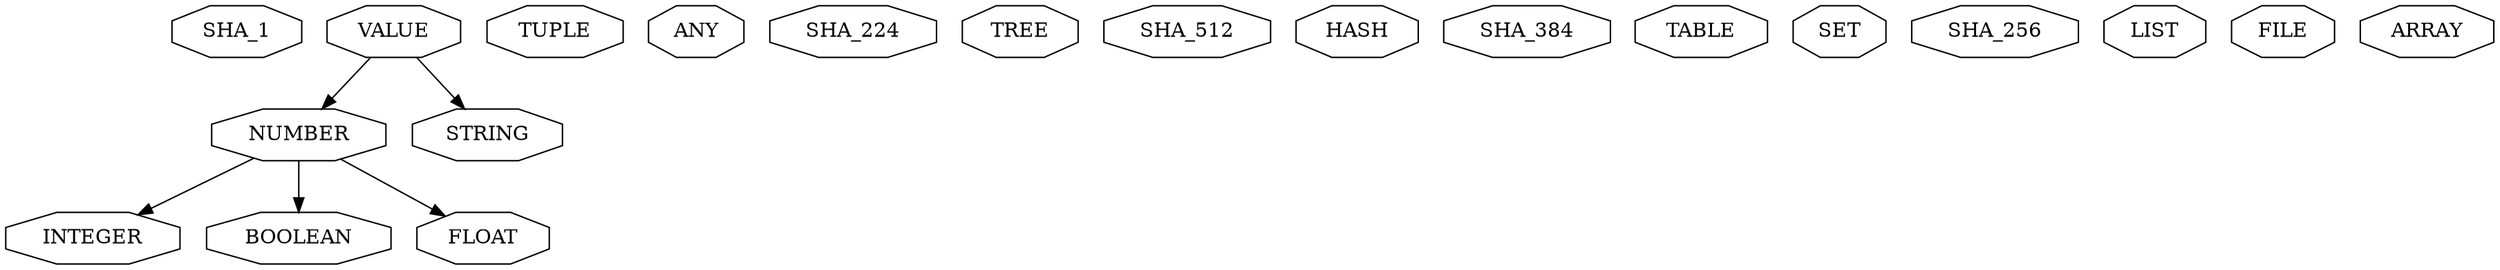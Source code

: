 digraph "System: HACRYPTO_SYSTEM" {

//Classes
"SHA_1" [shape=octagon,comment="Class: SHA_1"];
"INTEGER" [shape=octagon,comment="Class: INTEGER"];
"TUPLE" [shape=octagon,comment="Class: TUPLE"];
"ANY" [shape=octagon,comment="Class: ANY"];
"BOOLEAN" [shape=octagon,comment="Class: BOOLEAN"];
"SHA_224" [shape=octagon,comment="Class: SHA_224"];
"TREE" [shape=octagon,comment="Class: TREE"];
"SHA_512" [shape=octagon,comment="Class: SHA_512"];
"NUMBER" [shape=octagon,comment="Class: NUMBER"];
"HASH" [shape=octagon,comment="Class: HASH"];
"SHA_384" [shape=octagon,comment="Class: SHA_384"];
"TABLE" [shape=octagon,comment="Class: TABLE"];
"SET" [shape=octagon,comment="Class: SET"];
"FLOAT" [shape=octagon,comment="Class: FLOAT"];
"SHA_256" [shape=octagon,comment="Class: SHA_256"];
"VALUE" [shape=octagon,comment="Class: VALUE"];
"LIST" [shape=octagon,comment="Class: LIST"];
"FILE" [shape=octagon,comment="Class: FILE"];
"ARRAY" [shape=octagon,comment="Class: ARRAY"];
"STRING" [shape=octagon,comment="Class: STRING"];

//Class inheritance links
"VALUE" -> "NUMBER";
"NUMBER" -> "BOOLEAN";
"NUMBER" -> "INTEGER";
"NUMBER" -> "FLOAT";
"VALUE" -> "STRING";

}
